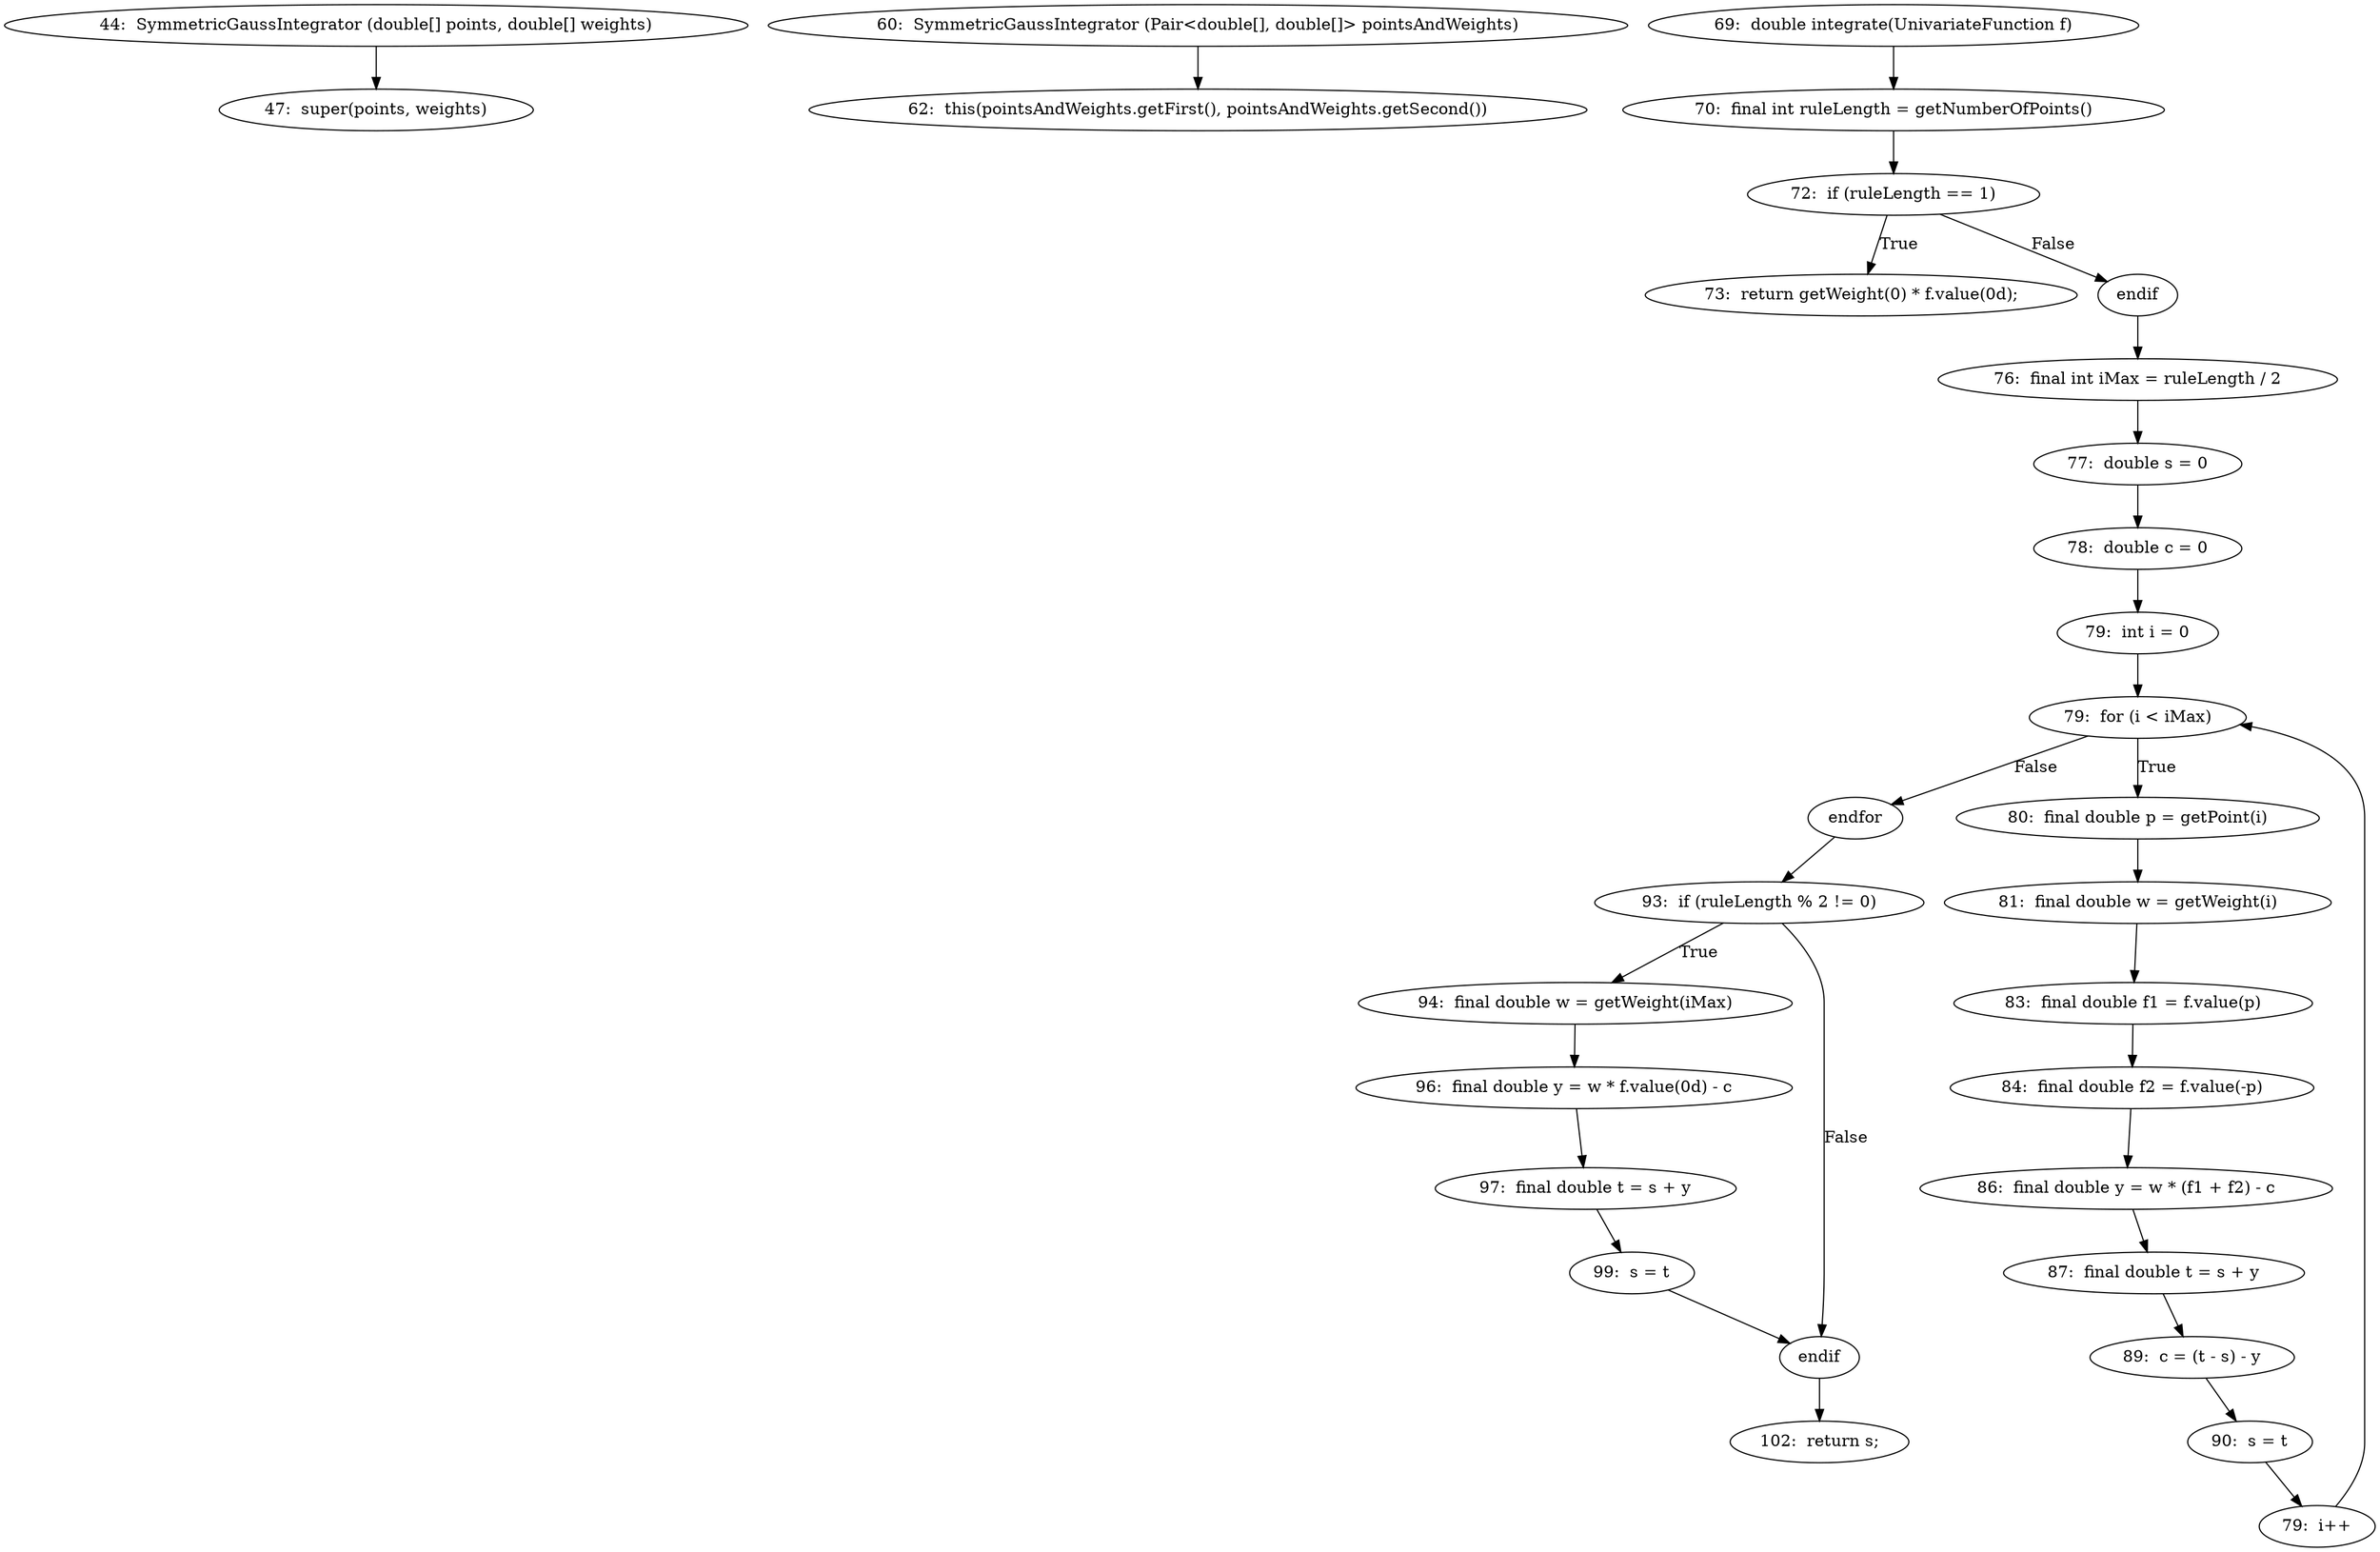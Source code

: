 digraph SymmetricGaussIntegrator_CFG {
  // graph-vertices
  v1  [label="44:  SymmetricGaussIntegrator (double[] points, double[] weights)"];
  v2  [label="47:  super(points, weights)"];
  v3  [label="60:  SymmetricGaussIntegrator (Pair<double[], double[]> pointsAndWeights)"];
  v4  [label="62:  this(pointsAndWeights.getFirst(), pointsAndWeights.getSecond())"];
  v5  [label="69:  double integrate(UnivariateFunction f)"];
  v6  [label="70:  final int ruleLength = getNumberOfPoints()"];
  v7  [label="72:  if (ruleLength == 1)"];
  v8  [label="73:  return getWeight(0) * f.value(0d);"];
  v9  [label="endif"];
  v10  [label="76:  final int iMax = ruleLength / 2"];
  v11  [label="77:  double s = 0"];
  v12  [label="78:  double c = 0"];
  v13  [label="79:  int i = 0"];
  v14  [label="79:  for (i < iMax)"];
  v15  [label="79:  i++"];
  v16  [label="endfor"];
  v17  [label="80:  final double p = getPoint(i)"];
  v18  [label="81:  final double w = getWeight(i)"];
  v19  [label="83:  final double f1 = f.value(p)"];
  v20  [label="84:  final double f2 = f.value(-p)"];
  v21  [label="86:  final double y = w * (f1 + f2) - c"];
  v22  [label="87:  final double t = s + y"];
  v23  [label="89:  c = (t - s) - y"];
  v24  [label="90:  s = t"];
  v25  [label="93:  if (ruleLength % 2 != 0)"];
  v26  [label="94:  final double w = getWeight(iMax)"];
  v27  [label="96:  final double y = w * f.value(0d) - c"];
  v28  [label="97:  final double t = s + y"];
  v29  [label="99:  s = t"];
  v30  [label="endif"];
  v31  [label="102:  return s;"];
  // graph-edges
  v1 -> v2;
  v3 -> v4;
  v5 -> v6;
  v6 -> v7;
  v7 -> v8  [label="True"];
  v7 -> v9  [label="False"];
  v9 -> v10;
  v10 -> v11;
  v11 -> v12;
  v12 -> v13;
  v13 -> v14;
  v14 -> v16  [label="False"];
  v14 -> v17  [label="True"];
  v17 -> v18;
  v18 -> v19;
  v19 -> v20;
  v20 -> v21;
  v21 -> v22;
  v22 -> v23;
  v23 -> v24;
  v24 -> v15;
  v15 -> v14;
  v16 -> v25;
  v25 -> v26  [label="True"];
  v26 -> v27;
  v27 -> v28;
  v28 -> v29;
  v29 -> v30;
  v25 -> v30  [label="False"];
  v30 -> v31;
  // end-of-graph
}

